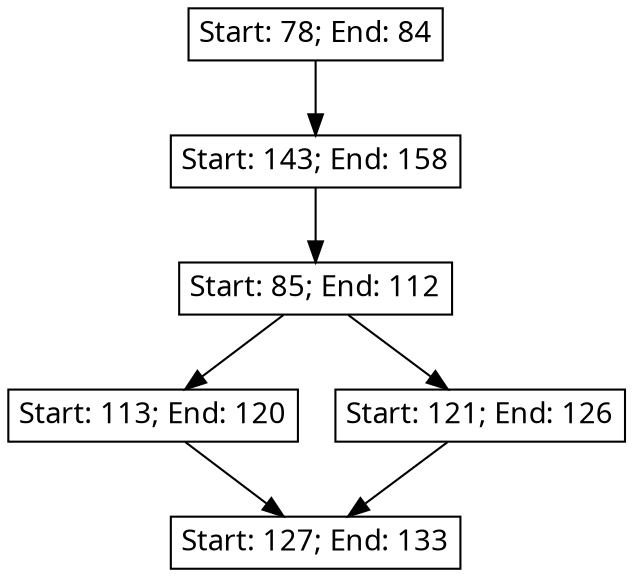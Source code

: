 strict digraph "" {
	node [fontname=sans,
		height=0.1,
		label="\N",
		margin=0.07,
		shape=box,
		width=0.1
	];
	78	[end=84,
		label="Start: 78; End: 84",
		start=78,
		target1=143];
	143	[end=158,
		label="Start: 143; End: 158",
		start=143,
		target1=85];
	78 -> 143;
	85	[end=112,
		label="Start: 85; End: 112",
		start=85,
		target1=113,
		target2=121];
	143 -> 85;
	113	[end=120,
		label="Start: 113; End: 120",
		start=113,
		target1=127];
	85 -> 113;
	121	[end=126,
		label="Start: 121; End: 126",
		start=121,
		target1=127];
	85 -> 121;
	127	[end=133,
		label="Start: 127; End: 133",
		start=127];
	113 -> 127;
	121 -> 127;
}
